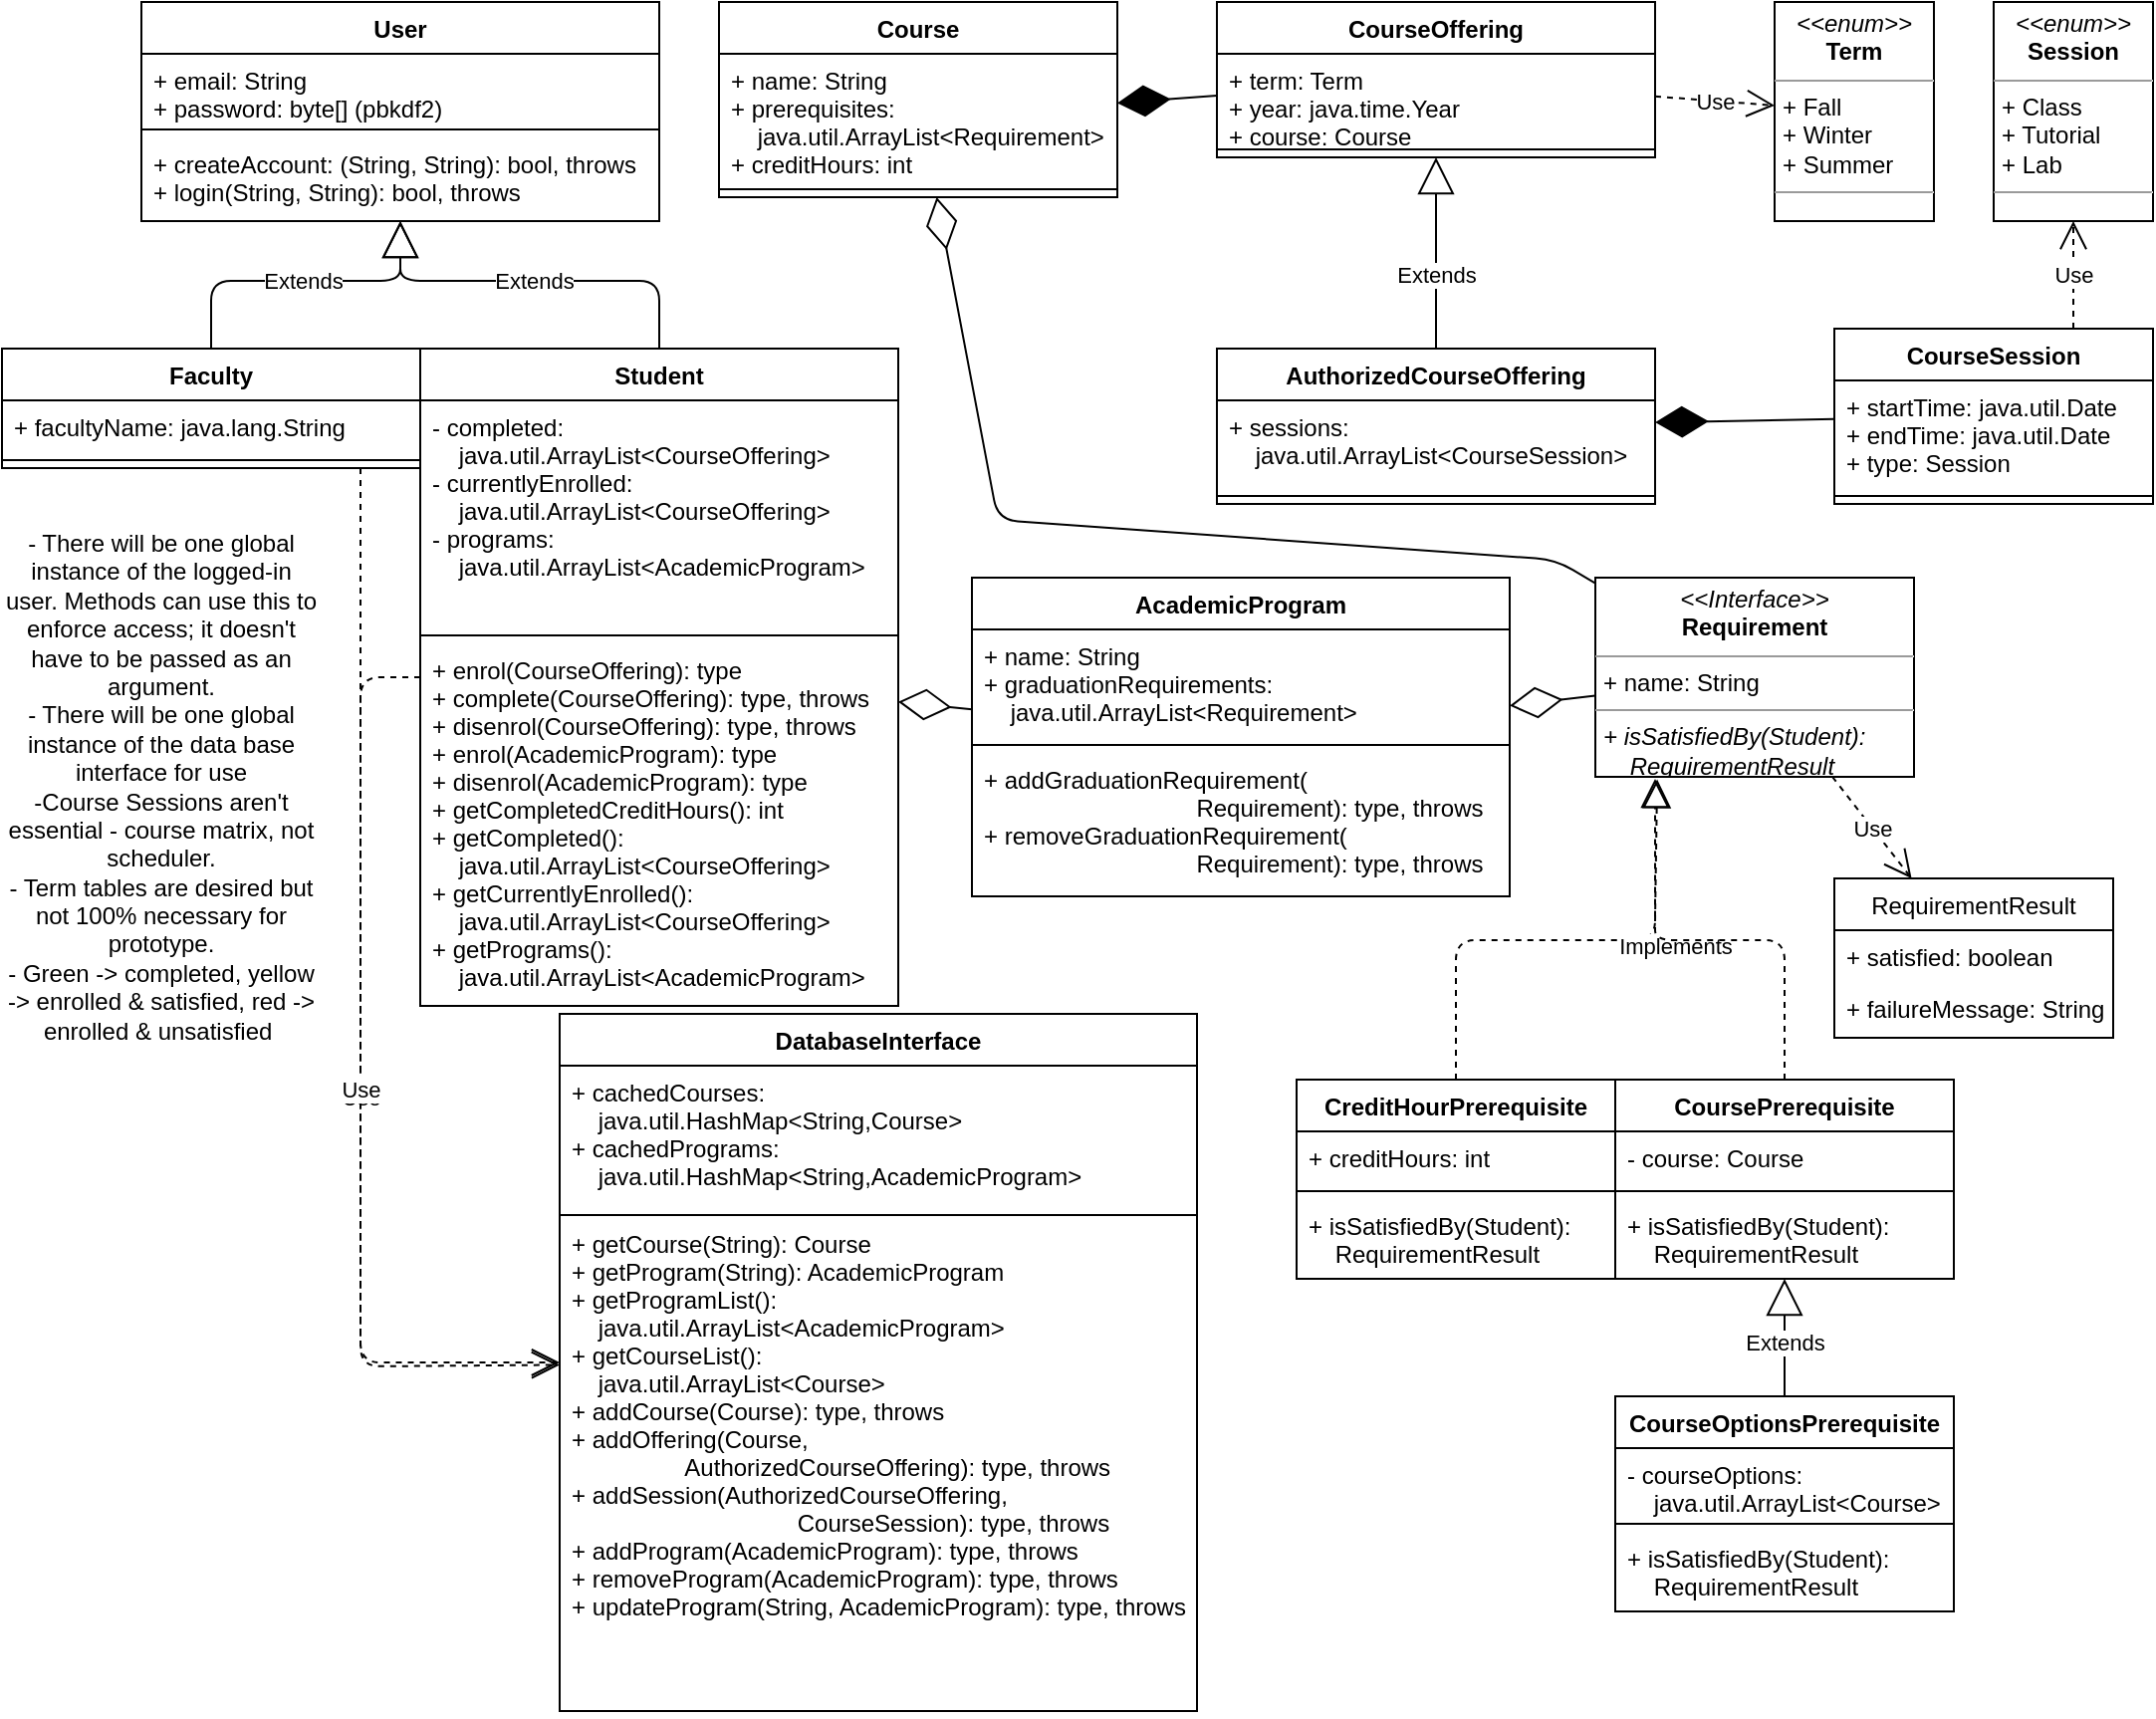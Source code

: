 <mxfile version="14.3.1" type="device"><diagram id="C5RBs43oDa-KdzZeNtuy" name="Page-1"><mxGraphModel dx="2703" dy="1331" grid="0" gridSize="10" guides="1" tooltips="1" connect="1" arrows="1" fold="1" page="1" pageScale="1" pageWidth="827" pageHeight="1169" math="0" shadow="0"><root><mxCell id="WIyWlLk6GJQsqaUBKTNV-0"/><mxCell id="WIyWlLk6GJQsqaUBKTNV-1" parent="WIyWlLk6GJQsqaUBKTNV-0"/><mxCell id="UyQ9icwawiBDaF-l7dNB-4" value="Course" style="swimlane;fontStyle=1;align=center;verticalAlign=top;childLayout=stackLayout;horizontal=1;startSize=26;horizontalStack=0;resizeParent=1;resizeParentMax=0;resizeLast=0;collapsible=1;marginBottom=0;" parent="WIyWlLk6GJQsqaUBKTNV-1" vertex="1"><mxGeometry x="430" y="40" width="200" height="98" as="geometry"/></mxCell><mxCell id="UyQ9icwawiBDaF-l7dNB-5" value="+ name: String&#10;+ prerequisites: &#10;    java.util.ArrayList&lt;Requirement&gt;&#10;+ creditHours: int" style="text;strokeColor=none;fillColor=none;align=left;verticalAlign=top;spacingLeft=4;spacingRight=4;overflow=hidden;rotatable=0;points=[[0,0.5],[1,0.5]];portConstraint=eastwest;" parent="UyQ9icwawiBDaF-l7dNB-4" vertex="1"><mxGeometry y="26" width="200" height="64" as="geometry"/></mxCell><mxCell id="UyQ9icwawiBDaF-l7dNB-6" value="" style="line;strokeWidth=1;fillColor=none;align=left;verticalAlign=middle;spacingTop=-1;spacingLeft=3;spacingRight=3;rotatable=0;labelPosition=right;points=[];portConstraint=eastwest;" parent="UyQ9icwawiBDaF-l7dNB-4" vertex="1"><mxGeometry y="90" width="200" height="8" as="geometry"/></mxCell><mxCell id="UyQ9icwawiBDaF-l7dNB-17" value="AcademicProgram" style="swimlane;fontStyle=1;align=center;verticalAlign=top;childLayout=stackLayout;horizontal=1;startSize=26;horizontalStack=0;resizeParent=1;resizeParentMax=0;resizeLast=0;collapsible=1;marginBottom=0;" parent="WIyWlLk6GJQsqaUBKTNV-1" vertex="1"><mxGeometry x="557" y="329" width="270" height="160" as="geometry"/></mxCell><mxCell id="UyQ9icwawiBDaF-l7dNB-18" value="+ name: String&#10;+ graduationRequirements:&#10;    java.util.ArrayList&lt;Requirement&gt;" style="text;strokeColor=none;fillColor=none;align=left;verticalAlign=top;spacingLeft=4;spacingRight=4;overflow=hidden;rotatable=0;points=[[0,0.5],[1,0.5]];portConstraint=eastwest;" parent="UyQ9icwawiBDaF-l7dNB-17" vertex="1"><mxGeometry y="26" width="270" height="54" as="geometry"/></mxCell><mxCell id="UyQ9icwawiBDaF-l7dNB-19" value="" style="line;strokeWidth=1;fillColor=none;align=left;verticalAlign=middle;spacingTop=-1;spacingLeft=3;spacingRight=3;rotatable=0;labelPosition=right;points=[];portConstraint=eastwest;" parent="UyQ9icwawiBDaF-l7dNB-17" vertex="1"><mxGeometry y="80" width="270" height="8" as="geometry"/></mxCell><mxCell id="UyQ9icwawiBDaF-l7dNB-20" value="+ addGraduationRequirement(&#10;                                Requirement): type, throws&#10;+ removeGraduationRequirement(&#10;                                Requirement): type, throws" style="text;strokeColor=none;fillColor=none;align=left;verticalAlign=top;spacingLeft=4;spacingRight=4;overflow=hidden;rotatable=0;points=[[0,0.5],[1,0.5]];portConstraint=eastwest;" parent="UyQ9icwawiBDaF-l7dNB-17" vertex="1"><mxGeometry y="88" width="270" height="72" as="geometry"/></mxCell><mxCell id="UyQ9icwawiBDaF-l7dNB-21" value="Faculty" style="swimlane;fontStyle=1;align=center;verticalAlign=top;childLayout=stackLayout;horizontal=1;startSize=26;horizontalStack=0;resizeParent=1;resizeParentMax=0;resizeLast=0;collapsible=1;marginBottom=0;" parent="WIyWlLk6GJQsqaUBKTNV-1" vertex="1"><mxGeometry x="70" y="214" width="210" height="60" as="geometry"/></mxCell><mxCell id="UyQ9icwawiBDaF-l7dNB-22" value="+ facultyName: java.lang.String" style="text;strokeColor=none;fillColor=none;align=left;verticalAlign=top;spacingLeft=4;spacingRight=4;overflow=hidden;rotatable=0;points=[[0,0.5],[1,0.5]];portConstraint=eastwest;" parent="UyQ9icwawiBDaF-l7dNB-21" vertex="1"><mxGeometry y="26" width="210" height="26" as="geometry"/></mxCell><mxCell id="UyQ9icwawiBDaF-l7dNB-23" value="" style="line;strokeWidth=1;fillColor=none;align=left;verticalAlign=middle;spacingTop=-1;spacingLeft=3;spacingRight=3;rotatable=0;labelPosition=right;points=[];portConstraint=eastwest;" parent="UyQ9icwawiBDaF-l7dNB-21" vertex="1"><mxGeometry y="52" width="210" height="8" as="geometry"/></mxCell><mxCell id="UyQ9icwawiBDaF-l7dNB-25" value="Student" style="swimlane;fontStyle=1;align=center;verticalAlign=top;childLayout=stackLayout;horizontal=1;startSize=26;horizontalStack=0;resizeParent=1;resizeParentMax=0;resizeLast=0;collapsible=1;marginBottom=0;" parent="WIyWlLk6GJQsqaUBKTNV-1" vertex="1"><mxGeometry x="280" y="214" width="240" height="330" as="geometry"/></mxCell><mxCell id="UyQ9icwawiBDaF-l7dNB-26" value="- completed:&#10;    java.util.ArrayList&lt;CourseOffering&gt;&#10;- currentlyEnrolled:&#10;    java.util.ArrayList&lt;CourseOffering&gt;&#10;- programs:&#10;    java.util.ArrayList&lt;AcademicProgram&gt; " style="text;strokeColor=none;fillColor=none;align=left;verticalAlign=top;spacingLeft=4;spacingRight=4;overflow=hidden;rotatable=0;points=[[0,0.5],[1,0.5]];portConstraint=eastwest;" parent="UyQ9icwawiBDaF-l7dNB-25" vertex="1"><mxGeometry y="26" width="240" height="114" as="geometry"/></mxCell><mxCell id="UyQ9icwawiBDaF-l7dNB-27" value="" style="line;strokeWidth=1;fillColor=none;align=left;verticalAlign=middle;spacingTop=-1;spacingLeft=3;spacingRight=3;rotatable=0;labelPosition=right;points=[];portConstraint=eastwest;" parent="UyQ9icwawiBDaF-l7dNB-25" vertex="1"><mxGeometry y="140" width="240" height="8" as="geometry"/></mxCell><mxCell id="UyQ9icwawiBDaF-l7dNB-28" value="+ enrol(CourseOffering): type&#10;+ complete(CourseOffering): type, throws&#10;+ disenrol(CourseOffering): type, throws&#10;+ enrol(AcademicProgram): type&#10;+ disenrol(AcademicProgram): type&#10;+ getCompletedCreditHours(): int&#10;+ getCompleted():&#10;    java.util.ArrayList&lt;CourseOffering&gt;&#10;+ getCurrentlyEnrolled():&#10;    java.util.ArrayList&lt;CourseOffering&gt;&#10;+ getPrograms():&#10;    java.util.ArrayList&lt;AcademicProgram&gt;&#10;&#10;" style="text;strokeColor=none;fillColor=none;align=left;verticalAlign=top;spacingLeft=4;spacingRight=4;overflow=hidden;rotatable=0;points=[[0,0.5],[1,0.5]];portConstraint=eastwest;" parent="UyQ9icwawiBDaF-l7dNB-25" vertex="1"><mxGeometry y="148" width="240" height="182" as="geometry"/></mxCell><mxCell id="UyQ9icwawiBDaF-l7dNB-33" value="CreditHourPrerequisite" style="swimlane;fontStyle=1;align=center;verticalAlign=top;childLayout=stackLayout;horizontal=1;startSize=26;horizontalStack=0;resizeParent=1;resizeParentMax=0;resizeLast=0;collapsible=1;marginBottom=0;" parent="WIyWlLk6GJQsqaUBKTNV-1" vertex="1"><mxGeometry x="720" y="581" width="160" height="100" as="geometry"/></mxCell><mxCell id="UyQ9icwawiBDaF-l7dNB-34" value="+ creditHours: int" style="text;strokeColor=none;fillColor=none;align=left;verticalAlign=top;spacingLeft=4;spacingRight=4;overflow=hidden;rotatable=0;points=[[0,0.5],[1,0.5]];portConstraint=eastwest;" parent="UyQ9icwawiBDaF-l7dNB-33" vertex="1"><mxGeometry y="26" width="160" height="26" as="geometry"/></mxCell><mxCell id="UyQ9icwawiBDaF-l7dNB-35" value="" style="line;strokeWidth=1;fillColor=none;align=left;verticalAlign=middle;spacingTop=-1;spacingLeft=3;spacingRight=3;rotatable=0;labelPosition=right;points=[];portConstraint=eastwest;" parent="UyQ9icwawiBDaF-l7dNB-33" vertex="1"><mxGeometry y="52" width="160" height="8" as="geometry"/></mxCell><mxCell id="UyQ9icwawiBDaF-l7dNB-36" value="+ isSatisfiedBy(Student):&#10;    RequirementResult" style="text;strokeColor=none;fillColor=none;align=left;verticalAlign=top;spacingLeft=4;spacingRight=4;overflow=hidden;rotatable=0;points=[[0,0.5],[1,0.5]];portConstraint=eastwest;" parent="UyQ9icwawiBDaF-l7dNB-33" vertex="1"><mxGeometry y="60" width="160" height="40" as="geometry"/></mxCell><mxCell id="UyQ9icwawiBDaF-l7dNB-41" value="CoursePrerequisite" style="swimlane;fontStyle=1;align=center;verticalAlign=top;childLayout=stackLayout;horizontal=1;startSize=26;horizontalStack=0;resizeParent=1;resizeParentMax=0;resizeLast=0;collapsible=1;marginBottom=0;" parent="WIyWlLk6GJQsqaUBKTNV-1" vertex="1"><mxGeometry x="880" y="581" width="170" height="100" as="geometry"/></mxCell><mxCell id="UyQ9icwawiBDaF-l7dNB-42" value="- course: Course" style="text;strokeColor=none;fillColor=none;align=left;verticalAlign=top;spacingLeft=4;spacingRight=4;overflow=hidden;rotatable=0;points=[[0,0.5],[1,0.5]];portConstraint=eastwest;" parent="UyQ9icwawiBDaF-l7dNB-41" vertex="1"><mxGeometry y="26" width="170" height="26" as="geometry"/></mxCell><mxCell id="UyQ9icwawiBDaF-l7dNB-43" value="" style="line;strokeWidth=1;fillColor=none;align=left;verticalAlign=middle;spacingTop=-1;spacingLeft=3;spacingRight=3;rotatable=0;labelPosition=right;points=[];portConstraint=eastwest;" parent="UyQ9icwawiBDaF-l7dNB-41" vertex="1"><mxGeometry y="52" width="170" height="8" as="geometry"/></mxCell><mxCell id="UyQ9icwawiBDaF-l7dNB-44" value="+ isSatisfiedBy(Student):&#10;    RequirementResult" style="text;strokeColor=none;fillColor=none;align=left;verticalAlign=top;spacingLeft=4;spacingRight=4;overflow=hidden;rotatable=0;points=[[0,0.5],[1,0.5]];portConstraint=eastwest;" parent="UyQ9icwawiBDaF-l7dNB-41" vertex="1"><mxGeometry y="60" width="170" height="40" as="geometry"/></mxCell><mxCell id="UyQ9icwawiBDaF-l7dNB-49" value="Extends" style="endArrow=block;endSize=16;endFill=0;html=1;exitX=0.5;exitY=0;exitDx=0;exitDy=0;" parent="WIyWlLk6GJQsqaUBKTNV-1" source="UyQ9icwawiBDaF-l7dNB-21" target="zcweRwR5BQmVmsp6HvJE-0" edge="1"><mxGeometry width="160" relative="1" as="geometry"><mxPoint x="400" y="540" as="sourcePoint"/><mxPoint x="240" y="198" as="targetPoint"/><Array as="points"><mxPoint x="175" y="180"/><mxPoint x="270" y="180"/></Array></mxGeometry></mxCell><mxCell id="UyQ9icwawiBDaF-l7dNB-51" value="Extends" style="endArrow=block;endSize=16;endFill=0;html=1;exitX=0.5;exitY=0;exitDx=0;exitDy=0;" parent="WIyWlLk6GJQsqaUBKTNV-1" source="UyQ9icwawiBDaF-l7dNB-25" target="zcweRwR5BQmVmsp6HvJE-0" edge="1"><mxGeometry width="160" relative="1" as="geometry"><mxPoint x="340" y="190" as="sourcePoint"/><mxPoint x="320" y="198" as="targetPoint"/><Array as="points"><mxPoint x="400" y="180"/><mxPoint x="270" y="180"/></Array></mxGeometry></mxCell><mxCell id="UyQ9icwawiBDaF-l7dNB-54" value="Implements" style="endArrow=block;dashed=1;endFill=0;endSize=12;html=1;" parent="WIyWlLk6GJQsqaUBKTNV-1" source="UyQ9icwawiBDaF-l7dNB-33" edge="1"><mxGeometry x="0.411" y="-14" width="160" relative="1" as="geometry"><mxPoint x="510" y="521" as="sourcePoint"/><mxPoint x="900" y="430" as="targetPoint"/><Array as="points"><mxPoint x="800" y="511"/><mxPoint x="900" y="511"/></Array><mxPoint x="-4" y="10" as="offset"/></mxGeometry></mxCell><mxCell id="UyQ9icwawiBDaF-l7dNB-56" value="&lt;p style=&quot;margin: 0px ; margin-top: 4px ; text-align: center&quot;&gt;&lt;i&gt;&amp;lt;&amp;lt;Interface&amp;gt;&amp;gt;&lt;/i&gt;&lt;br&gt;&lt;b&gt;Requirement&lt;/b&gt;&lt;/p&gt;&lt;hr size=&quot;1&quot;&gt;&lt;p style=&quot;margin: 0px ; margin-left: 4px&quot;&gt;+ name: String&lt;/p&gt;&lt;hr size=&quot;1&quot;&gt;&lt;p style=&quot;margin: 0px ; margin-left: 4px&quot;&gt;&lt;i&gt;+ isSatisfiedBy(Student):&lt;/i&gt;&lt;/p&gt;&lt;p style=&quot;margin: 0px ; margin-left: 4px&quot;&gt;&lt;i&gt;&amp;nbsp; &amp;nbsp; RequirementResult&lt;/i&gt;&lt;br&gt;&lt;/p&gt;" style="verticalAlign=top;align=left;overflow=fill;fontSize=12;fontFamily=Helvetica;html=1;" parent="WIyWlLk6GJQsqaUBKTNV-1" vertex="1"><mxGeometry x="870" y="329" width="160" height="100" as="geometry"/></mxCell><mxCell id="UyQ9icwawiBDaF-l7dNB-74" value="&lt;p style=&quot;margin: 0px ; margin-top: 4px ; text-align: center&quot;&gt;&lt;i&gt;&amp;lt;&amp;lt;enum&amp;gt;&amp;gt;&lt;/i&gt;&lt;br&gt;&lt;b&gt;Term&lt;/b&gt;&lt;/p&gt;&lt;hr size=&quot;1&quot;&gt;&lt;p style=&quot;margin: 0px ; margin-left: 4px&quot;&gt;+ Fall&lt;br&gt;+ Winter&lt;/p&gt;&lt;p style=&quot;margin: 0px ; margin-left: 4px&quot;&gt;+ Summer&lt;/p&gt;&lt;hr size=&quot;1&quot;&gt;&lt;p style=&quot;margin: 0px ; margin-left: 4px&quot;&gt;&lt;br&gt;&lt;/p&gt;" style="verticalAlign=top;align=left;overflow=fill;fontSize=12;fontFamily=Helvetica;html=1;" parent="WIyWlLk6GJQsqaUBKTNV-1" vertex="1"><mxGeometry x="960" y="40" width="80" height="110" as="geometry"/></mxCell><mxCell id="UyQ9icwawiBDaF-l7dNB-76" value="DatabaseInterface" style="swimlane;fontStyle=1;align=center;verticalAlign=top;childLayout=stackLayout;horizontal=1;startSize=26;horizontalStack=0;resizeParent=1;resizeParentMax=0;resizeLast=0;collapsible=1;marginBottom=0;" parent="WIyWlLk6GJQsqaUBKTNV-1" vertex="1"><mxGeometry x="350" y="548" width="320" height="350" as="geometry"/></mxCell><mxCell id="UyQ9icwawiBDaF-l7dNB-77" value="+ cachedCourses:&#10;    java.util.HashMap&lt;String,Course&gt;&#10;+ cachedPrograms:&#10;    java.util.HashMap&lt;String,AcademicProgram&gt;&#10;" style="text;strokeColor=none;fillColor=none;align=left;verticalAlign=top;spacingLeft=4;spacingRight=4;overflow=hidden;rotatable=0;points=[[0,0.5],[1,0.5]];portConstraint=eastwest;" parent="UyQ9icwawiBDaF-l7dNB-76" vertex="1"><mxGeometry y="26" width="320" height="74" as="geometry"/></mxCell><mxCell id="UyQ9icwawiBDaF-l7dNB-78" value="" style="line;strokeWidth=1;fillColor=none;align=left;verticalAlign=middle;spacingTop=-1;spacingLeft=3;spacingRight=3;rotatable=0;labelPosition=right;points=[];portConstraint=eastwest;" parent="UyQ9icwawiBDaF-l7dNB-76" vertex="1"><mxGeometry y="100" width="320" height="2" as="geometry"/></mxCell><mxCell id="UyQ9icwawiBDaF-l7dNB-79" value="+ getCourse(String): Course&#10;+ getProgram(String): AcademicProgram&#10;+ getProgramList():&#10;    java.util.ArrayList&lt;AcademicProgram&gt;&#10;+ getCourseList():&#10;    java.util.ArrayList&lt;Course&gt;&#10;+ addCourse(Course): type, throws&#10;+ addOffering(Course,&#10;                 AuthorizedCourseOffering): type, throws&#10;+ addSession(AuthorizedCourseOffering,&#10;                                  CourseSession): type, throws &#10;+ addProgram(AcademicProgram): type, throws&#10;+ removeProgram(AcademicProgram): type, throws&#10;+ updateProgram(String, AcademicProgram): type, throws&#10;&#10;&#10;" style="text;strokeColor=none;fillColor=none;align=left;verticalAlign=top;spacingLeft=4;spacingRight=4;overflow=hidden;rotatable=0;points=[[0,0.5],[1,0.5]];portConstraint=eastwest;" parent="UyQ9icwawiBDaF-l7dNB-76" vertex="1"><mxGeometry y="102" width="320" height="248" as="geometry"/></mxCell><mxCell id="UyQ9icwawiBDaF-l7dNB-80" value="- There will be one global instance of the logged-in user. Methods can use this to enforce access; it doesn't have to be passed as an argument.&lt;br&gt;- There will be one global instance of the data base interface for use&lt;br&gt;-Course Sessions aren't essential - course matrix, not scheduler.&lt;br&gt;- Term tables are desired but not 100% necessary for prototype.&lt;br&gt;- Green -&amp;gt; completed, yellow -&amp;gt; enrolled &amp;amp; satisfied, red -&amp;gt; enrolled &amp;amp; unsatisfied&amp;nbsp;" style="text;html=1;strokeColor=none;fillColor=none;align=center;verticalAlign=middle;whiteSpace=wrap;rounded=0;" parent="WIyWlLk6GJQsqaUBKTNV-1" vertex="1"><mxGeometry x="70" y="324" width="160" height="220" as="geometry"/></mxCell><mxCell id="QUiPFPU2FxVg4i5p_8ja-0" value="RequirementResult" style="swimlane;fontStyle=0;childLayout=stackLayout;horizontal=1;startSize=26;fillColor=none;horizontalStack=0;resizeParent=1;resizeParentMax=0;resizeLast=0;collapsible=1;marginBottom=0;" parent="WIyWlLk6GJQsqaUBKTNV-1" vertex="1"><mxGeometry x="990" y="480" width="140" height="80" as="geometry"/></mxCell><mxCell id="QUiPFPU2FxVg4i5p_8ja-1" value="+ satisfied: boolean" style="text;strokeColor=none;fillColor=none;align=left;verticalAlign=top;spacingLeft=4;spacingRight=4;overflow=hidden;rotatable=0;points=[[0,0.5],[1,0.5]];portConstraint=eastwest;" parent="QUiPFPU2FxVg4i5p_8ja-0" vertex="1"><mxGeometry y="26" width="140" height="26" as="geometry"/></mxCell><mxCell id="QUiPFPU2FxVg4i5p_8ja-2" value="+ failureMessage: String" style="text;strokeColor=none;fillColor=none;align=left;verticalAlign=top;spacingLeft=4;spacingRight=4;overflow=hidden;rotatable=0;points=[[0,0.5],[1,0.5]];portConstraint=eastwest;" parent="QUiPFPU2FxVg4i5p_8ja-0" vertex="1"><mxGeometry y="52" width="140" height="28" as="geometry"/></mxCell><mxCell id="QRDZ4emWaTumwrTg7WJE-7" value="CourseOffering" style="swimlane;fontStyle=1;align=center;verticalAlign=top;childLayout=stackLayout;horizontal=1;startSize=26;horizontalStack=0;resizeParent=1;resizeParentMax=0;resizeLast=0;collapsible=1;marginBottom=0;" parent="WIyWlLk6GJQsqaUBKTNV-1" vertex="1"><mxGeometry x="680" y="40" width="220" height="78" as="geometry"/></mxCell><mxCell id="QRDZ4emWaTumwrTg7WJE-8" value="+ term: Term&#10;+ year: java.time.Year&#10;+ course: Course" style="text;strokeColor=none;fillColor=none;align=left;verticalAlign=top;spacingLeft=4;spacingRight=4;overflow=hidden;rotatable=0;points=[[0,0.5],[1,0.5]];portConstraint=eastwest;" parent="QRDZ4emWaTumwrTg7WJE-7" vertex="1"><mxGeometry y="26" width="220" height="44" as="geometry"/></mxCell><mxCell id="QRDZ4emWaTumwrTg7WJE-9" value="" style="line;strokeWidth=1;fillColor=none;align=left;verticalAlign=middle;spacingTop=-1;spacingLeft=3;spacingRight=3;rotatable=0;labelPosition=right;points=[];portConstraint=eastwest;" parent="QRDZ4emWaTumwrTg7WJE-7" vertex="1"><mxGeometry y="70" width="220" height="8" as="geometry"/></mxCell><mxCell id="QRDZ4emWaTumwrTg7WJE-10" value="AuthorizedCourseOffering" style="swimlane;fontStyle=1;align=center;verticalAlign=top;childLayout=stackLayout;horizontal=1;startSize=26;horizontalStack=0;resizeParent=1;resizeParentMax=0;resizeLast=0;collapsible=1;marginBottom=0;" parent="WIyWlLk6GJQsqaUBKTNV-1" vertex="1"><mxGeometry x="680" y="214" width="220" height="78" as="geometry"/></mxCell><mxCell id="QRDZ4emWaTumwrTg7WJE-11" value="+ sessions: &#10;    java.util.ArrayList&lt;CourseSession&gt;" style="text;strokeColor=none;fillColor=none;align=left;verticalAlign=top;spacingLeft=4;spacingRight=4;overflow=hidden;rotatable=0;points=[[0,0.5],[1,0.5]];portConstraint=eastwest;" parent="QRDZ4emWaTumwrTg7WJE-10" vertex="1"><mxGeometry y="26" width="220" height="44" as="geometry"/></mxCell><mxCell id="QRDZ4emWaTumwrTg7WJE-12" value="" style="line;strokeWidth=1;fillColor=none;align=left;verticalAlign=middle;spacingTop=-1;spacingLeft=3;spacingRight=3;rotatable=0;labelPosition=right;points=[];portConstraint=eastwest;" parent="QRDZ4emWaTumwrTg7WJE-10" vertex="1"><mxGeometry y="70" width="220" height="8" as="geometry"/></mxCell><mxCell id="QRDZ4emWaTumwrTg7WJE-13" value="Extends" style="endArrow=block;endSize=16;endFill=0;html=1;entryX=0.5;entryY=1;entryDx=0;entryDy=0;exitX=0.5;exitY=0;exitDx=0;exitDy=0;" parent="WIyWlLk6GJQsqaUBKTNV-1" source="QRDZ4emWaTumwrTg7WJE-10" target="QRDZ4emWaTumwrTg7WJE-7" edge="1"><mxGeometry x="-0.231" width="160" relative="1" as="geometry"><mxPoint x="880" as="sourcePoint"/><mxPoint x="1040" as="targetPoint"/><mxPoint as="offset"/></mxGeometry></mxCell><mxCell id="QRDZ4emWaTumwrTg7WJE-22" value="CourseSession" style="swimlane;fontStyle=1;align=center;verticalAlign=top;childLayout=stackLayout;horizontal=1;startSize=26;horizontalStack=0;resizeParent=1;resizeParentMax=0;resizeLast=0;collapsible=1;marginBottom=0;" parent="WIyWlLk6GJQsqaUBKTNV-1" vertex="1"><mxGeometry x="990" y="204" width="160" height="88" as="geometry"><mxRectangle x="675" y="805" width="120" height="26" as="alternateBounds"/></mxGeometry></mxCell><mxCell id="QRDZ4emWaTumwrTg7WJE-23" value="+ startTime: java.util.Date&#10;+ endTime: java.util.Date&#10;+ type: Session" style="text;strokeColor=none;fillColor=none;align=left;verticalAlign=top;spacingLeft=4;spacingRight=4;overflow=hidden;rotatable=0;points=[[0,0.5],[1,0.5]];portConstraint=eastwest;" parent="QRDZ4emWaTumwrTg7WJE-22" vertex="1"><mxGeometry y="26" width="160" height="54" as="geometry"/></mxCell><mxCell id="QRDZ4emWaTumwrTg7WJE-24" value="" style="line;strokeWidth=1;fillColor=none;align=left;verticalAlign=middle;spacingTop=-1;spacingLeft=3;spacingRight=3;rotatable=0;labelPosition=right;points=[];portConstraint=eastwest;" parent="QRDZ4emWaTumwrTg7WJE-22" vertex="1"><mxGeometry y="80" width="160" height="8" as="geometry"/></mxCell><mxCell id="QRDZ4emWaTumwrTg7WJE-25" value="&lt;p style=&quot;margin: 0px ; margin-top: 4px ; text-align: center&quot;&gt;&lt;i&gt;&amp;lt;&amp;lt;enum&amp;gt;&amp;gt;&lt;/i&gt;&lt;br&gt;&lt;b&gt;Session&lt;/b&gt;&lt;/p&gt;&lt;hr size=&quot;1&quot;&gt;&lt;p style=&quot;margin: 0px ; margin-left: 4px&quot;&gt;+ Class&lt;br&gt;+ Tutorial&lt;/p&gt;&lt;p style=&quot;margin: 0px ; margin-left: 4px&quot;&gt;+ Lab&lt;/p&gt;&lt;hr size=&quot;1&quot;&gt;&lt;p style=&quot;margin: 0px ; margin-left: 4px&quot;&gt;&lt;br&gt;&lt;/p&gt;" style="verticalAlign=top;align=left;overflow=fill;fontSize=12;fontFamily=Helvetica;html=1;" parent="WIyWlLk6GJQsqaUBKTNV-1" vertex="1"><mxGeometry x="1070" y="40" width="80" height="110" as="geometry"/></mxCell><mxCell id="QRDZ4emWaTumwrTg7WJE-26" value="Use" style="endArrow=open;endSize=12;dashed=1;html=1;exitX=0.75;exitY=0;exitDx=0;exitDy=0;" parent="WIyWlLk6GJQsqaUBKTNV-1" source="QRDZ4emWaTumwrTg7WJE-22" target="QRDZ4emWaTumwrTg7WJE-25" edge="1"><mxGeometry width="160" relative="1" as="geometry"><mxPoint x="1095" y="270" as="sourcePoint"/><mxPoint x="1255" y="270" as="targetPoint"/><Array as="points"/></mxGeometry></mxCell><mxCell id="QRDZ4emWaTumwrTg7WJE-28" value="" style="endArrow=diamondThin;endFill=1;endSize=24;html=1;" parent="WIyWlLk6GJQsqaUBKTNV-1" source="QRDZ4emWaTumwrTg7WJE-22" target="QRDZ4emWaTumwrTg7WJE-10" edge="1"><mxGeometry width="160" relative="1" as="geometry"><mxPoint x="940" y="340" as="sourcePoint"/><mxPoint x="1100" y="340" as="targetPoint"/></mxGeometry></mxCell><mxCell id="vnh1hmvESwBYSF33hV2Y-0" value="Use" style="endArrow=open;endSize=12;dashed=1;html=1;" parent="WIyWlLk6GJQsqaUBKTNV-1" source="UyQ9icwawiBDaF-l7dNB-56" target="QUiPFPU2FxVg4i5p_8ja-0" edge="1"><mxGeometry width="160" relative="1" as="geometry"><mxPoint x="450" y="430" as="sourcePoint"/><mxPoint x="610" y="430" as="targetPoint"/></mxGeometry></mxCell><mxCell id="vnh1hmvESwBYSF33hV2Y-2" value="CourseOptionsPrerequisite" style="swimlane;fontStyle=1;align=center;verticalAlign=top;childLayout=stackLayout;horizontal=1;startSize=26;horizontalStack=0;resizeParent=1;resizeParentMax=0;resizeLast=0;collapsible=1;marginBottom=0;" parent="WIyWlLk6GJQsqaUBKTNV-1" vertex="1"><mxGeometry x="880" y="740" width="170" height="108" as="geometry"/></mxCell><mxCell id="vnh1hmvESwBYSF33hV2Y-3" value="- courseOptions: &#10;    java.util.ArrayList&lt;Course&gt;" style="text;strokeColor=none;fillColor=none;align=left;verticalAlign=top;spacingLeft=4;spacingRight=4;overflow=hidden;rotatable=0;points=[[0,0.5],[1,0.5]];portConstraint=eastwest;" parent="vnh1hmvESwBYSF33hV2Y-2" vertex="1"><mxGeometry y="26" width="170" height="34" as="geometry"/></mxCell><mxCell id="vnh1hmvESwBYSF33hV2Y-4" value="" style="line;strokeWidth=1;fillColor=none;align=left;verticalAlign=middle;spacingTop=-1;spacingLeft=3;spacingRight=3;rotatable=0;labelPosition=right;points=[];portConstraint=eastwest;" parent="vnh1hmvESwBYSF33hV2Y-2" vertex="1"><mxGeometry y="60" width="170" height="8" as="geometry"/></mxCell><mxCell id="vnh1hmvESwBYSF33hV2Y-5" value="+ isSatisfiedBy(Student):&#10;    RequirementResult" style="text;strokeColor=none;fillColor=none;align=left;verticalAlign=top;spacingLeft=4;spacingRight=4;overflow=hidden;rotatable=0;points=[[0,0.5],[1,0.5]];portConstraint=eastwest;" parent="vnh1hmvESwBYSF33hV2Y-2" vertex="1"><mxGeometry y="68" width="170" height="40" as="geometry"/></mxCell><mxCell id="vnh1hmvESwBYSF33hV2Y-6" value="Extends" style="endArrow=block;endSize=16;endFill=0;html=1;" parent="WIyWlLk6GJQsqaUBKTNV-1" source="vnh1hmvESwBYSF33hV2Y-2" target="UyQ9icwawiBDaF-l7dNB-41" edge="1"><mxGeometry x="-0.081" width="160" relative="1" as="geometry"><mxPoint x="520" y="824" as="sourcePoint"/><mxPoint x="680" y="824" as="targetPoint"/><mxPoint as="offset"/></mxGeometry></mxCell><mxCell id="vnh1hmvESwBYSF33hV2Y-7" value="" style="endArrow=block;dashed=1;endFill=0;endSize=12;html=1;entryX=0.194;entryY=1.012;entryDx=0;entryDy=0;entryPerimeter=0;" parent="WIyWlLk6GJQsqaUBKTNV-1" source="UyQ9icwawiBDaF-l7dNB-41" target="UyQ9icwawiBDaF-l7dNB-56" edge="1"><mxGeometry width="160" relative="1" as="geometry"><mxPoint x="270" y="571" as="sourcePoint"/><mxPoint x="900" y="440" as="targetPoint"/><Array as="points"><mxPoint x="965" y="511"/><mxPoint x="900" y="511"/><mxPoint x="900" y="501"/></Array></mxGeometry></mxCell><mxCell id="vnh1hmvESwBYSF33hV2Y-8" value="" style="endArrow=diamondThin;endFill=0;endSize=24;html=1;" parent="WIyWlLk6GJQsqaUBKTNV-1" source="UyQ9icwawiBDaF-l7dNB-56" target="UyQ9icwawiBDaF-l7dNB-17" edge="1"><mxGeometry width="160" relative="1" as="geometry"><mxPoint x="1001" y="590" as="sourcePoint"/><mxPoint x="1161" y="590" as="targetPoint"/><Array as="points"/></mxGeometry></mxCell><mxCell id="vnh1hmvESwBYSF33hV2Y-10" value="Use" style="endArrow=open;endSize=12;dashed=1;html=1;" parent="WIyWlLk6GJQsqaUBKTNV-1" source="QRDZ4emWaTumwrTg7WJE-7" target="UyQ9icwawiBDaF-l7dNB-74" edge="1"><mxGeometry width="160" relative="1" as="geometry"><mxPoint x="1100" y="280" as="sourcePoint"/><mxPoint x="1260" y="280" as="targetPoint"/></mxGeometry></mxCell><mxCell id="vnh1hmvESwBYSF33hV2Y-11" value="" style="endArrow=diamondThin;endFill=1;endSize=24;html=1;" parent="WIyWlLk6GJQsqaUBKTNV-1" source="QRDZ4emWaTumwrTg7WJE-7" target="UyQ9icwawiBDaF-l7dNB-5" edge="1"><mxGeometry width="160" relative="1" as="geometry"><mxPoint x="740" y="300" as="sourcePoint"/><mxPoint x="900" y="300" as="targetPoint"/></mxGeometry></mxCell><mxCell id="vnh1hmvESwBYSF33hV2Y-12" value="" style="endArrow=diamondThin;endFill=0;endSize=24;html=1;" parent="WIyWlLk6GJQsqaUBKTNV-1" source="UyQ9icwawiBDaF-l7dNB-17" target="UyQ9icwawiBDaF-l7dNB-25" edge="1"><mxGeometry width="160" relative="1" as="geometry"><mxPoint x="780" y="390" as="sourcePoint"/><mxPoint x="640" y="390" as="targetPoint"/></mxGeometry></mxCell><mxCell id="vnh1hmvESwBYSF33hV2Y-13" value="" style="endArrow=diamondThin;endFill=0;endSize=24;html=1;" parent="WIyWlLk6GJQsqaUBKTNV-1" source="UyQ9icwawiBDaF-l7dNB-56" target="UyQ9icwawiBDaF-l7dNB-4" edge="1"><mxGeometry width="160" relative="1" as="geometry"><mxPoint x="560" y="450" as="sourcePoint"/><mxPoint x="720" y="450" as="targetPoint"/><Array as="points"><mxPoint x="850" y="320"/><mxPoint x="570" y="300"/></Array></mxGeometry></mxCell><mxCell id="zcweRwR5BQmVmsp6HvJE-0" value="User" style="swimlane;fontStyle=1;align=center;verticalAlign=top;childLayout=stackLayout;horizontal=1;startSize=26;horizontalStack=0;resizeParent=1;resizeParentMax=0;resizeLast=0;collapsible=1;marginBottom=0;" vertex="1" parent="WIyWlLk6GJQsqaUBKTNV-1"><mxGeometry x="140" y="40" width="260" height="110" as="geometry"/></mxCell><mxCell id="zcweRwR5BQmVmsp6HvJE-1" value="+ email: String&#10;+ password: byte[] (pbkdf2)" style="text;strokeColor=none;fillColor=none;align=left;verticalAlign=top;spacingLeft=4;spacingRight=4;overflow=hidden;rotatable=0;points=[[0,0.5],[1,0.5]];portConstraint=eastwest;" vertex="1" parent="zcweRwR5BQmVmsp6HvJE-0"><mxGeometry y="26" width="260" height="34" as="geometry"/></mxCell><mxCell id="zcweRwR5BQmVmsp6HvJE-2" value="" style="line;strokeWidth=1;fillColor=none;align=left;verticalAlign=middle;spacingTop=-1;spacingLeft=3;spacingRight=3;rotatable=0;labelPosition=right;points=[];portConstraint=eastwest;" vertex="1" parent="zcweRwR5BQmVmsp6HvJE-0"><mxGeometry y="60" width="260" height="8" as="geometry"/></mxCell><mxCell id="zcweRwR5BQmVmsp6HvJE-3" value="+ createAccount: (String, String): bool, throws&#10;+ login(String, String): bool, throws" style="text;strokeColor=none;fillColor=none;align=left;verticalAlign=top;spacingLeft=4;spacingRight=4;overflow=hidden;rotatable=0;points=[[0,0.5],[1,0.5]];portConstraint=eastwest;" vertex="1" parent="zcweRwR5BQmVmsp6HvJE-0"><mxGeometry y="68" width="260" height="42" as="geometry"/></mxCell><mxCell id="zcweRwR5BQmVmsp6HvJE-10" value="Use" style="endArrow=open;endSize=12;dashed=1;html=1;" edge="1" parent="WIyWlLk6GJQsqaUBKTNV-1" target="UyQ9icwawiBDaF-l7dNB-76"><mxGeometry x="0.147" width="160" relative="1" as="geometry"><mxPoint x="250" y="274" as="sourcePoint"/><mxPoint x="190" y="810" as="targetPoint"/><Array as="points"><mxPoint x="250" y="725"/></Array><mxPoint as="offset"/></mxGeometry></mxCell><mxCell id="zcweRwR5BQmVmsp6HvJE-11" value="Use" style="endArrow=open;endSize=12;dashed=1;html=1;" edge="1" parent="WIyWlLk6GJQsqaUBKTNV-1" source="UyQ9icwawiBDaF-l7dNB-25" target="UyQ9icwawiBDaF-l7dNB-76"><mxGeometry width="160" relative="1" as="geometry"><mxPoint x="184.786" y="284" as="sourcePoint"/><mxPoint x="370" y="957.714" as="targetPoint"/><Array as="points"><mxPoint x="250" y="379"/><mxPoint x="250" y="723"/></Array></mxGeometry></mxCell></root></mxGraphModel></diagram></mxfile>